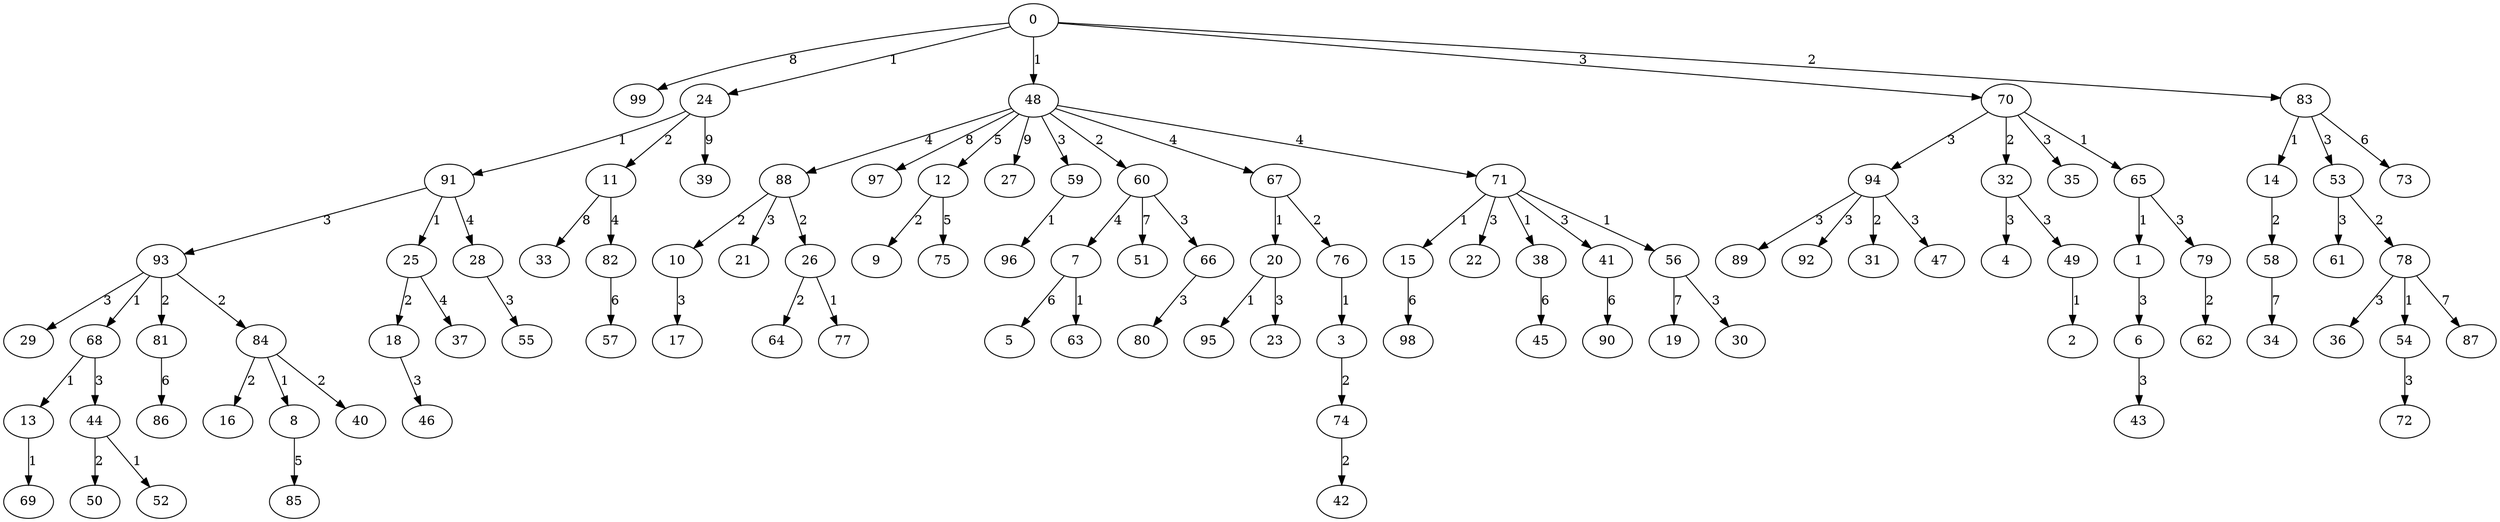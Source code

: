 digraph G {
  88
  89
  90
  91
  92
  93
  94
  95
  96
  97
  10
  98
  11
  99
  12
  13
  14
  15
  16
  17
  18
  19
  0
  1
  2
  3
  4
  5
  6
  7
  8
  9
  20
  21
  22
  23
  24
  25
  26
  27
  28
  29
  30
  31
  32
  33
  34
  35
  36
  37
  38
  39
  40
  41
  42
  43
  44
  45
  46
  47
  48
  49
  50
  51
  52
  53
  54
  55
  56
  57
  58
  59
  60
  61
  62
  63
  64
  65
  66
  67
  68
  69
  70
  71
  72
  73
  74
  75
  76
  77
  78
  79
  80
  81
  82
  83
  84
  85
  86
  87
  48 -> 12 [
    label = 5
  ];
  78 -> 54 [
    label = 1
  ];
  59 -> 96 [
    label = 1
  ];
  12 -> 75 [
    label = 5
  ];
  24 -> 91 [
    label = 1
  ];
  71 -> 38 [
    label = 1
  ];
  10 -> 17 [
    label = 3
  ];
  11 -> 33 [
    label = 8
  ];
  76 -> 3 [
    label = 1
  ];
  84 -> 8 [
    label = 1
  ];
  38 -> 45 [
    label = 6
  ];
  78 -> 87 [
    label = 7
  ];
  0 -> 24 [
    label = 1
  ];
  60 -> 66 [
    label = 3
  ];
  1 -> 6 [
    label = 3
  ];
  94 -> 47 [
    label = 3
  ];
  88 -> 26 [
    label = 2
  ];
  93 -> 68 [
    label = 1
  ];
  93 -> 84 [
    label = 2
  ];
  94 -> 89 [
    label = 3
  ];
  88 -> 21 [
    label = 3
  ];
  7 -> 63 [
    label = 1
  ];
  74 -> 42 [
    label = 2
  ];
  93 -> 29 [
    label = 3
  ];
  44 -> 50 [
    label = 2
  ];
  71 -> 15 [
    label = 1
  ];
  78 -> 36 [
    label = 3
  ];
  82 -> 57 [
    label = 6
  ];
  53 -> 78 [
    label = 2
  ];
  83 -> 73 [
    label = 6
  ];
  70 -> 94 [
    label = 3
  ];
  0 -> 99 [
    label = 8
  ];
  94 -> 31 [
    label = 2
  ];
  44 -> 52 [
    label = 1
  ];
  56 -> 19 [
    label = 7
  ];
  84 -> 40 [
    label = 2
  ];
  91 -> 93 [
    label = 3
  ];
  71 -> 22 [
    label = 3
  ];
  6 -> 43 [
    label = 3
  ];
  26 -> 64 [
    label = 2
  ];
  8 -> 85 [
    label = 5
  ];
  65 -> 1 [
    label = 1
  ];
  88 -> 10 [
    label = 2
  ];
  60 -> 51 [
    label = 7
  ];
  54 -> 72 [
    label = 3
  ];
  84 -> 16 [
    label = 2
  ];
  81 -> 86 [
    label = 6
  ];
  68 -> 44 [
    label = 3
  ];
  70 -> 65 [
    label = 1
  ];
  12 -> 9 [
    label = 2
  ];
  20 -> 23 [
    label = 3
  ];
  48 -> 71 [
    label = 4
  ];
  94 -> 92 [
    label = 3
  ];
  48 -> 59 [
    label = 3
  ];
  66 -> 80 [
    label = 3
  ];
  79 -> 62 [
    label = 2
  ];
  48 -> 67 [
    label = 4
  ];
  0 -> 83 [
    label = 2
  ];
  48 -> 88 [
    label = 4
  ];
  56 -> 30 [
    label = 3
  ];
  60 -> 7 [
    label = 4
  ];
  71 -> 41 [
    label = 3
  ];
  25 -> 37 [
    label = 4
  ];
  65 -> 79 [
    label = 3
  ];
  14 -> 58 [
    label = 2
  ];
  83 -> 53 [
    label = 3
  ];
  24 -> 11 [
    label = 2
  ];
  70 -> 32 [
    label = 2
  ];
  24 -> 39 [
    label = 9
  ];
  48 -> 60 [
    label = 2
  ];
  25 -> 18 [
    label = 2
  ];
  3 -> 74 [
    label = 2
  ];
  20 -> 95 [
    label = 1
  ];
  49 -> 2 [
    label = 1
  ];
  18 -> 46 [
    label = 3
  ];
  91 -> 25 [
    label = 1
  ];
  0 -> 48 [
    label = 1
  ];
  13 -> 69 [
    label = 1
  ];
  41 -> 90 [
    label = 6
  ];
  7 -> 5 [
    label = 6
  ];
  83 -> 14 [
    label = 1
  ];
  26 -> 77 [
    label = 1
  ];
  15 -> 98 [
    label = 6
  ];
  93 -> 81 [
    label = 2
  ];
  70 -> 35 [
    label = 3
  ];
  71 -> 56 [
    label = 1
  ];
  91 -> 28 [
    label = 4
  ];
  32 -> 49 [
    label = 3
  ];
  67 -> 20 [
    label = 1
  ];
  68 -> 13 [
    label = 1
  ];
  58 -> 34 [
    label = 7
  ];
  28 -> 55 [
    label = 3
  ];
  67 -> 76 [
    label = 2
  ];
  48 -> 97 [
    label = 8
  ];
  53 -> 61 [
    label = 3
  ];
  0 -> 70 [
    label = 3
  ];
  11 -> 82 [
    label = 4
  ];
  32 -> 4 [
    label = 3
  ];
  48 -> 27 [
    label = 9
  ];
}
